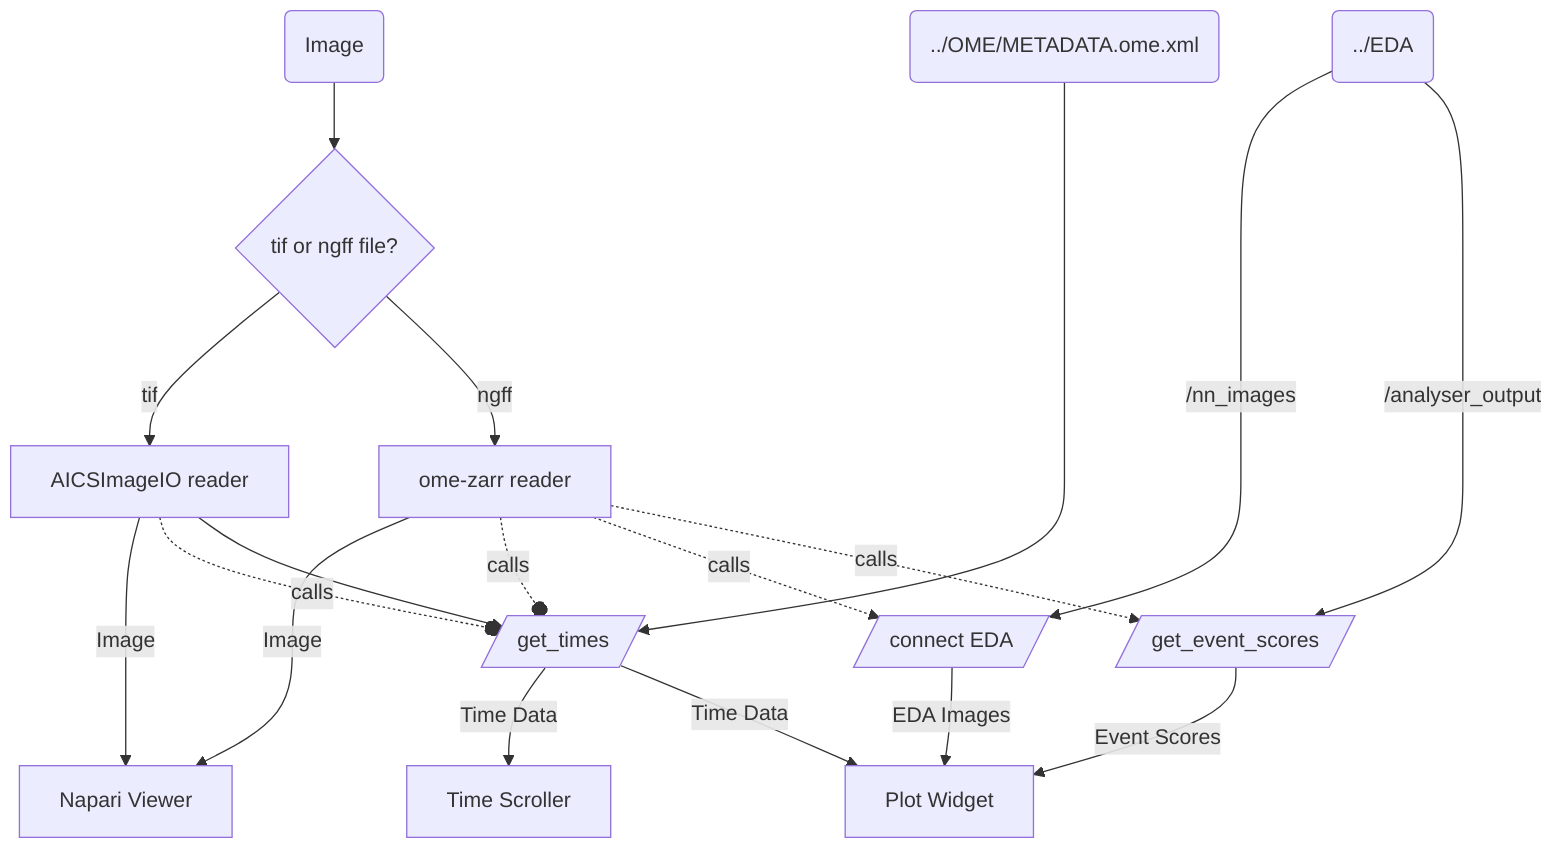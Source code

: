 graph TD;
    A(Image) --> B{tif or ngff file?};
    B -- tif --> C[AICSImageIO reader];
    B -- ngff--> D[ome-zarr reader];
    D -- Image --->E[Napari Viewer];
    C -- Image --->E;
    C-. calls .-oT[/get_times/];
    C --> T
    D -. calls .-oT
    H(../OME/METADATA.ome.xml)---->T;
    T -- Time Data -->F[Time Scroller];
    T -- Time Data -->G[Plot Widget];
    D -. calls .-> Z[/connect EDA/];
    D -. calls .-> S[/get_event_scores/];
    L(../EDA)-- /nn_images ----> Z;
    L -- /analyser_output ----> S;
    S -- Event Scores --> G;
    Z -- EDA Images --> G;
